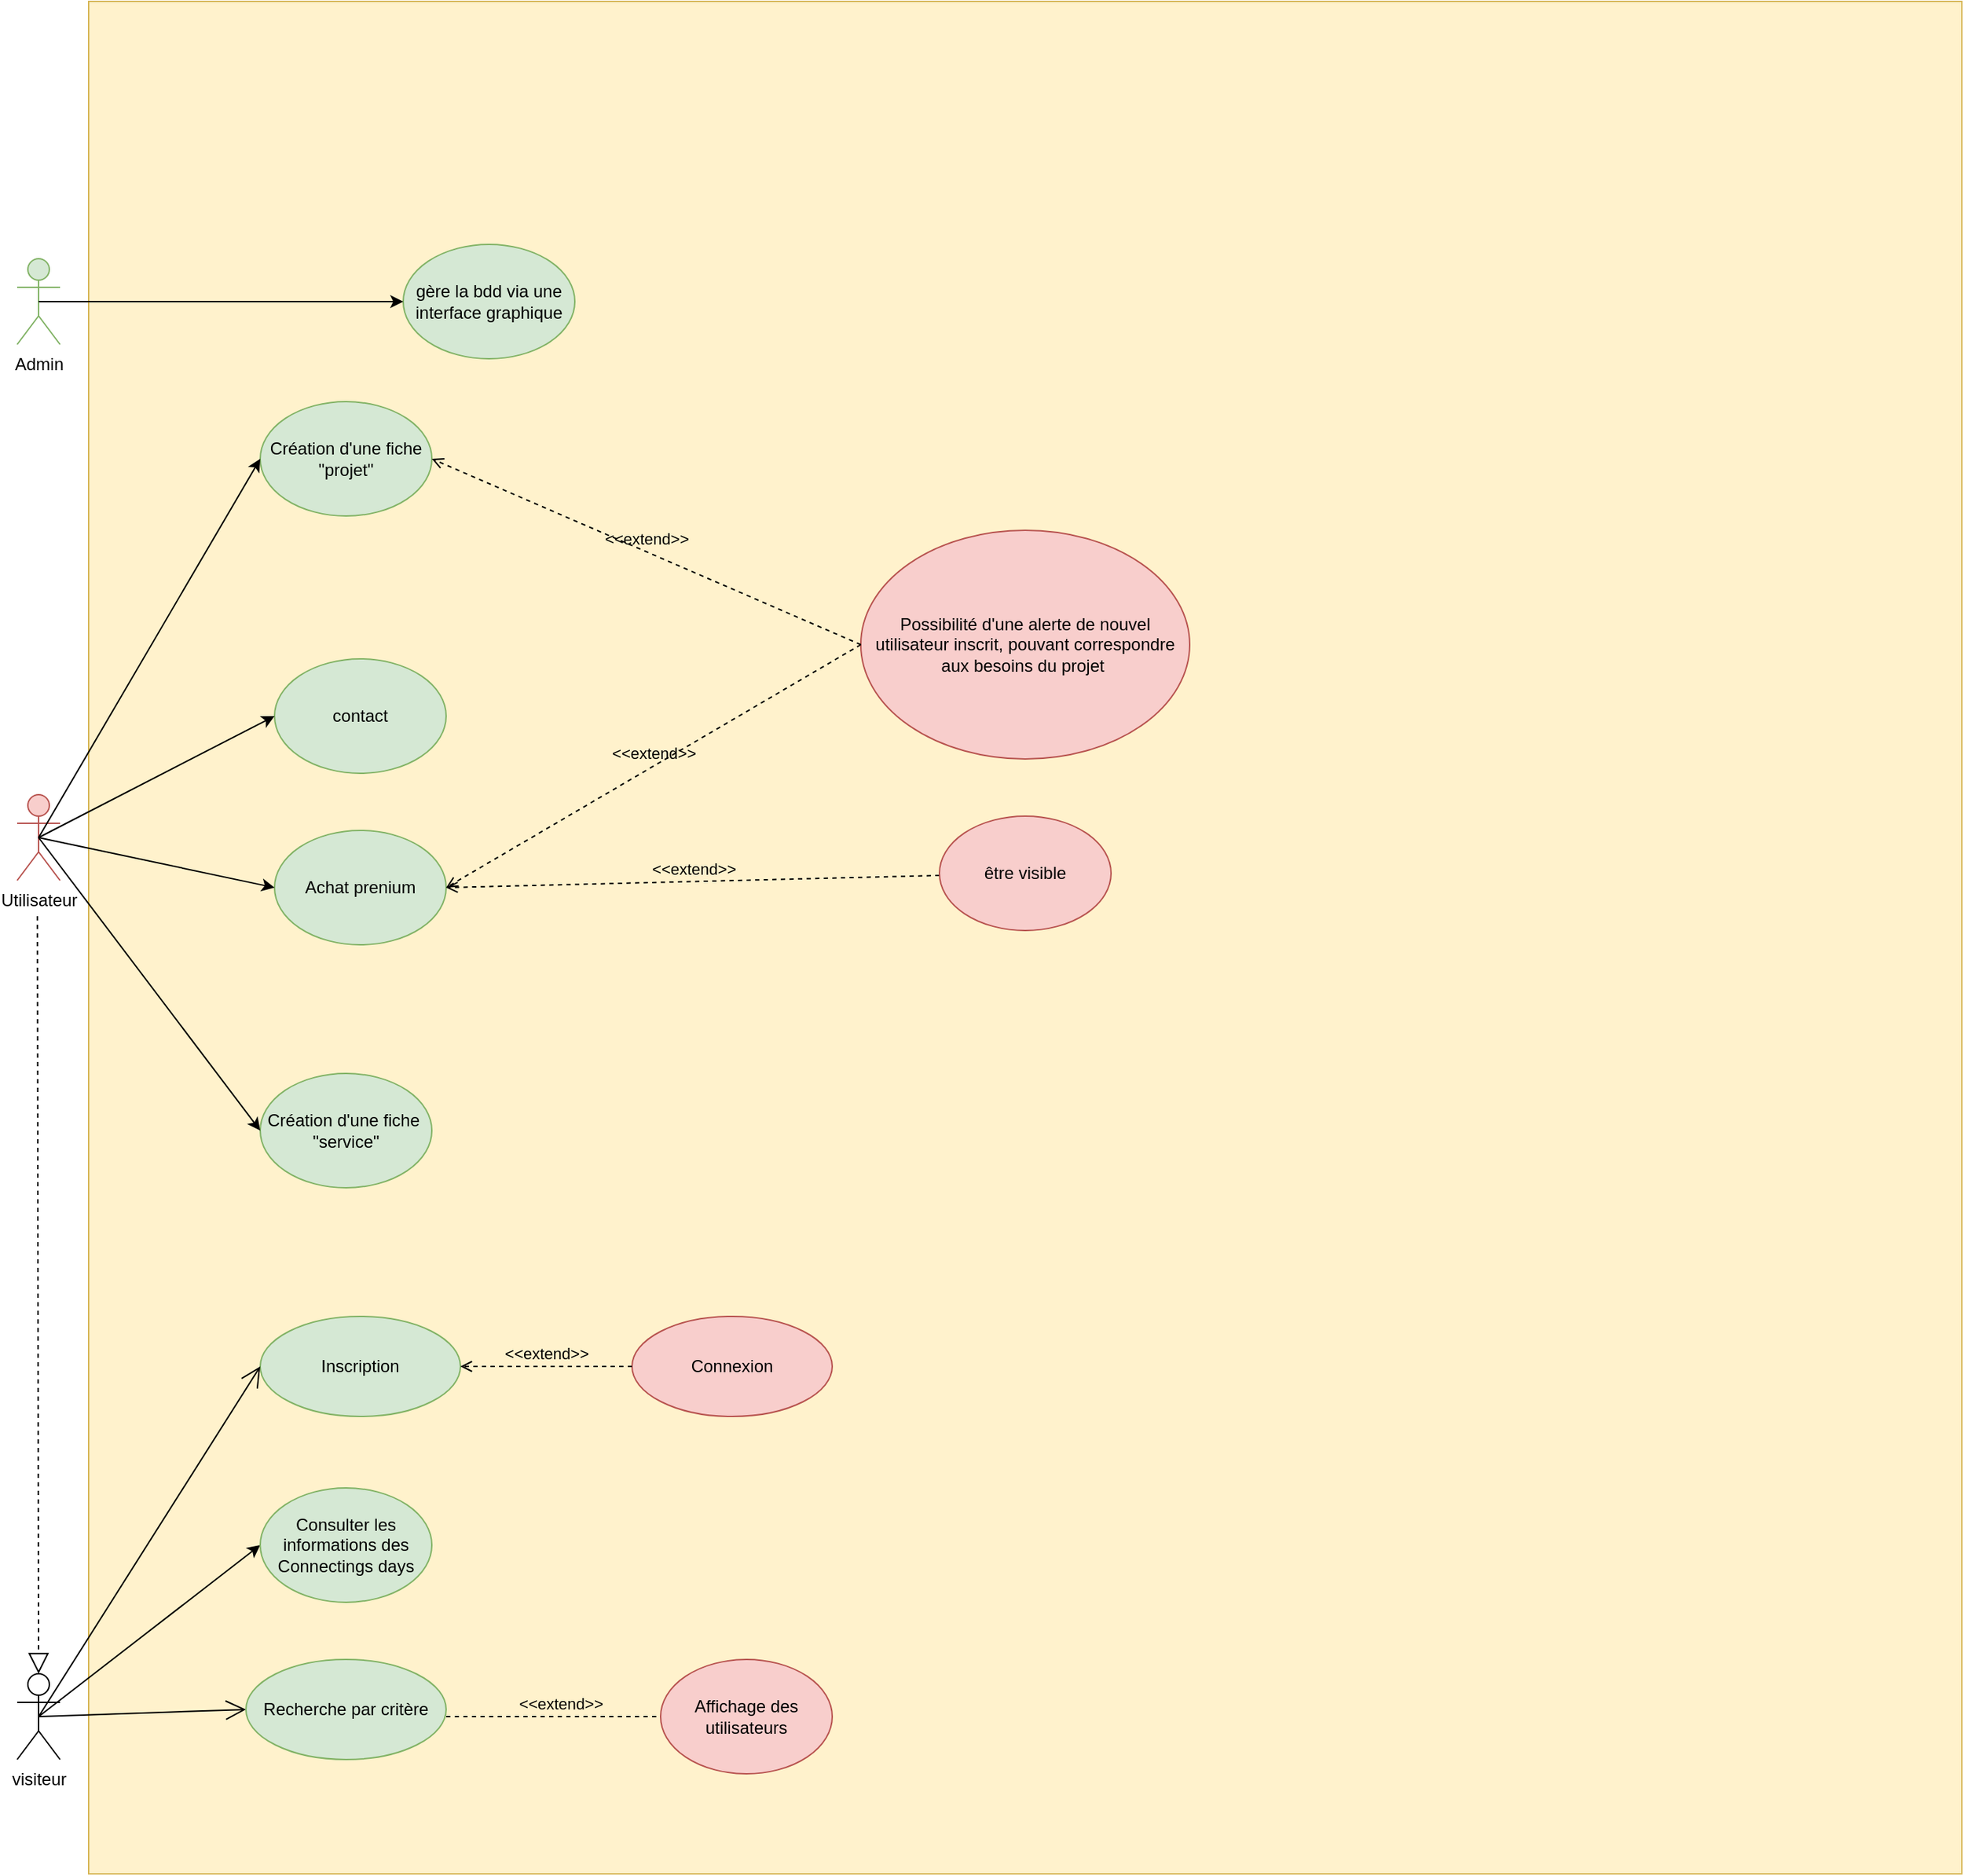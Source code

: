 <mxfile version="14.8.0" type="github">
  <diagram id="QEZS7bucPEMeShe7DZa2" name="Page-1">
    <mxGraphModel dx="1692" dy="2202" grid="1" gridSize="10" guides="1" tooltips="1" connect="1" arrows="1" fold="1" page="1" pageScale="1" pageWidth="850" pageHeight="1100" math="0" shadow="0">
      <root>
        <mxCell id="0" />
        <mxCell id="1" parent="0" />
        <mxCell id="nZTqsQucaVytUGo2wCWi-13" value="" style="whiteSpace=wrap;html=1;aspect=fixed;fillColor=#fff2cc;strokeColor=#d6b656;" parent="1" vertex="1">
          <mxGeometry x="80" y="-80" width="1310" height="1310" as="geometry" />
        </mxCell>
        <mxCell id="nZTqsQucaVytUGo2wCWi-1" value="Admin" style="shape=umlActor;verticalLabelPosition=bottom;verticalAlign=top;html=1;fillColor=#d5e8d4;strokeColor=#82b366;" parent="1" vertex="1">
          <mxGeometry x="30" y="100" width="30" height="60" as="geometry" />
        </mxCell>
        <mxCell id="nZTqsQucaVytUGo2wCWi-3" value="Utilisateur" style="shape=umlActor;verticalLabelPosition=bottom;verticalAlign=top;html=1;fillColor=#f8cecc;strokeColor=#b85450;" parent="1" vertex="1">
          <mxGeometry x="30" y="475" width="30" height="60" as="geometry" />
        </mxCell>
        <mxCell id="nZTqsQucaVytUGo2wCWi-8" value="" style="endArrow=open;endFill=1;endSize=12;html=1;exitX=0.5;exitY=0.5;exitDx=0;exitDy=0;exitPerimeter=0;entryX=0;entryY=0.5;entryDx=0;entryDy=0;" parent="1" source="nZTqsQucaVytUGo2wCWi-28" target="nZTqsQucaVytUGo2wCWi-30" edge="1">
          <mxGeometry width="160" relative="1" as="geometry">
            <mxPoint x="340" y="380" as="sourcePoint" />
            <mxPoint x="210.063" y="508.512" as="targetPoint" />
          </mxGeometry>
        </mxCell>
        <mxCell id="nZTqsQucaVytUGo2wCWi-9" value="Inscription" style="ellipse;whiteSpace=wrap;html=1;fillColor=#d5e8d4;strokeColor=#82b366;" parent="1" vertex="1">
          <mxGeometry x="200" y="840" width="140" height="70" as="geometry" />
        </mxCell>
        <mxCell id="nZTqsQucaVytUGo2wCWi-10" value="Connexion" style="ellipse;whiteSpace=wrap;html=1;fillColor=#f8cecc;strokeColor=#b85450;" parent="1" vertex="1">
          <mxGeometry x="460" y="840" width="140" height="70" as="geometry" />
        </mxCell>
        <mxCell id="nZTqsQucaVytUGo2wCWi-11" value="" style="endArrow=open;endFill=1;endSize=12;html=1;entryX=0;entryY=0.5;entryDx=0;entryDy=0;exitX=0.5;exitY=0.5;exitDx=0;exitDy=0;exitPerimeter=0;" parent="1" source="nZTqsQucaVytUGo2wCWi-28" target="nZTqsQucaVytUGo2wCWi-9" edge="1">
          <mxGeometry width="160" relative="1" as="geometry">
            <mxPoint x="125" y="509" as="sourcePoint" />
            <mxPoint x="500" y="480" as="targetPoint" />
          </mxGeometry>
        </mxCell>
        <mxCell id="nZTqsQucaVytUGo2wCWi-12" value="&amp;lt;&amp;lt;extend&amp;gt;&amp;gt;" style="html=1;verticalAlign=bottom;labelBackgroundColor=none;endArrow=open;endFill=0;dashed=1;entryX=1;entryY=0.5;entryDx=0;entryDy=0;exitX=0;exitY=0.5;exitDx=0;exitDy=0;" parent="1" source="nZTqsQucaVytUGo2wCWi-10" target="nZTqsQucaVytUGo2wCWi-9" edge="1">
          <mxGeometry width="160" relative="1" as="geometry">
            <mxPoint x="410" y="500" as="sourcePoint" />
            <mxPoint x="560" y="430" as="targetPoint" />
          </mxGeometry>
        </mxCell>
        <mxCell id="nZTqsQucaVytUGo2wCWi-17" value="Achat prenium" style="ellipse;whiteSpace=wrap;html=1;fillColor=#d5e8d4;strokeColor=#82b366;" parent="1" vertex="1">
          <mxGeometry x="210" y="500" width="120" height="80" as="geometry" />
        </mxCell>
        <mxCell id="nZTqsQucaVytUGo2wCWi-18" value="&amp;lt;&amp;lt;extend&amp;gt;&amp;gt;" style="html=1;verticalAlign=bottom;labelBackgroundColor=none;endArrow=open;endFill=0;dashed=1;entryX=1;entryY=0.5;entryDx=0;entryDy=0;" parent="1" source="nZTqsQucaVytUGo2wCWi-19" target="nZTqsQucaVytUGo2wCWi-17" edge="1">
          <mxGeometry width="160" relative="1" as="geometry">
            <mxPoint x="930" y="614" as="sourcePoint" />
            <mxPoint x="830" y="614.17" as="targetPoint" />
          </mxGeometry>
        </mxCell>
        <mxCell id="nZTqsQucaVytUGo2wCWi-19" value="être visible" style="ellipse;whiteSpace=wrap;html=1;fillColor=#f8cecc;strokeColor=#b85450;" parent="1" vertex="1">
          <mxGeometry x="675" y="490" width="120" height="80" as="geometry" />
        </mxCell>
        <mxCell id="nZTqsQucaVytUGo2wCWi-22" value="gère la bdd via une interface graphique" style="ellipse;whiteSpace=wrap;html=1;fillColor=#d5e8d4;strokeColor=#82b366;" parent="1" vertex="1">
          <mxGeometry x="300" y="90" width="120" height="80" as="geometry" />
        </mxCell>
        <mxCell id="nZTqsQucaVytUGo2wCWi-23" value="" style="endArrow=classic;html=1;exitX=0.5;exitY=0.5;exitDx=0;exitDy=0;exitPerimeter=0;entryX=0;entryY=0.5;entryDx=0;entryDy=0;" parent="1" source="nZTqsQucaVytUGo2wCWi-1" target="nZTqsQucaVytUGo2wCWi-22" edge="1">
          <mxGeometry width="50" height="50" relative="1" as="geometry">
            <mxPoint x="450" y="440" as="sourcePoint" />
            <mxPoint x="500" y="390" as="targetPoint" />
          </mxGeometry>
        </mxCell>
        <mxCell id="nZTqsQucaVytUGo2wCWi-25" value="contact" style="ellipse;whiteSpace=wrap;html=1;fillColor=#d5e8d4;strokeColor=#82b366;" parent="1" vertex="1">
          <mxGeometry x="210" y="380" width="120" height="80" as="geometry" />
        </mxCell>
        <mxCell id="nZTqsQucaVytUGo2wCWi-27" value="" style="endArrow=classic;html=1;exitX=0.5;exitY=0.5;exitDx=0;exitDy=0;exitPerimeter=0;entryX=0;entryY=0.5;entryDx=0;entryDy=0;" parent="1" source="nZTqsQucaVytUGo2wCWi-28" target="nZTqsQucaVytUGo2wCWi-31" edge="1">
          <mxGeometry width="50" height="50" relative="1" as="geometry">
            <mxPoint x="450" y="560" as="sourcePoint" />
            <mxPoint x="220" y="410" as="targetPoint" />
          </mxGeometry>
        </mxCell>
        <mxCell id="nZTqsQucaVytUGo2wCWi-28" value="visiteur&lt;br&gt;" style="shape=umlActor;verticalLabelPosition=bottom;verticalAlign=top;html=1;outlineConnect=0;" parent="1" vertex="1">
          <mxGeometry x="30" y="1090" width="30" height="60" as="geometry" />
        </mxCell>
        <mxCell id="nZTqsQucaVytUGo2wCWi-30" value="Recherche par critère" style="ellipse;whiteSpace=wrap;html=1;fillColor=#d5e8d4;strokeColor=#82b366;" parent="1" vertex="1">
          <mxGeometry x="190" y="1080" width="140" height="70" as="geometry" />
        </mxCell>
        <mxCell id="nZTqsQucaVytUGo2wCWi-31" value="Consulter les informations des Connectings days" style="ellipse;whiteSpace=wrap;html=1;fillColor=#d5e8d4;strokeColor=#82b366;" parent="1" vertex="1">
          <mxGeometry x="200" y="960" width="120" height="80" as="geometry" />
        </mxCell>
        <mxCell id="nZTqsQucaVytUGo2wCWi-32" value="" style="endArrow=block;dashed=1;endFill=0;endSize=12;html=1;exitX=0.5;exitY=0.5;exitDx=0;exitDy=0;exitPerimeter=0;entryX=0.5;entryY=0;entryDx=0;entryDy=0;entryPerimeter=0;" parent="1" target="nZTqsQucaVytUGo2wCWi-28" edge="1">
          <mxGeometry width="160" relative="1" as="geometry">
            <mxPoint x="44.17" y="560" as="sourcePoint" />
            <mxPoint x="44.17" y="985" as="targetPoint" />
          </mxGeometry>
        </mxCell>
        <mxCell id="nZTqsQucaVytUGo2wCWi-33" value="" style="endArrow=classic;html=1;exitX=0.5;exitY=0.5;exitDx=0;exitDy=0;exitPerimeter=0;entryX=0;entryY=0.5;entryDx=0;entryDy=0;" parent="1" source="nZTqsQucaVytUGo2wCWi-3" target="nZTqsQucaVytUGo2wCWi-25" edge="1">
          <mxGeometry width="50" height="50" relative="1" as="geometry">
            <mxPoint x="450" y="430" as="sourcePoint" />
            <mxPoint x="500" y="380" as="targetPoint" />
          </mxGeometry>
        </mxCell>
        <mxCell id="nZTqsQucaVytUGo2wCWi-34" value="" style="endArrow=classic;html=1;exitX=0.5;exitY=0.5;exitDx=0;exitDy=0;exitPerimeter=0;entryX=0;entryY=0.5;entryDx=0;entryDy=0;" parent="1" source="nZTqsQucaVytUGo2wCWi-3" target="nZTqsQucaVytUGo2wCWi-17" edge="1">
          <mxGeometry width="50" height="50" relative="1" as="geometry">
            <mxPoint x="450" y="430" as="sourcePoint" />
            <mxPoint x="500" y="380" as="targetPoint" />
          </mxGeometry>
        </mxCell>
        <mxCell id="nZTqsQucaVytUGo2wCWi-35" value="Création d&#39;une fiche &quot;projet&quot;" style="ellipse;whiteSpace=wrap;html=1;fillColor=#d5e8d4;strokeColor=#82b366;" parent="1" vertex="1">
          <mxGeometry x="200" y="200" width="120" height="80" as="geometry" />
        </mxCell>
        <mxCell id="nZTqsQucaVytUGo2wCWi-36" value="" style="endArrow=classic;html=1;exitX=0.5;exitY=0.5;exitDx=0;exitDy=0;exitPerimeter=0;entryX=0;entryY=0.5;entryDx=0;entryDy=0;" parent="1" source="nZTqsQucaVytUGo2wCWi-3" target="nZTqsQucaVytUGo2wCWi-35" edge="1">
          <mxGeometry width="50" height="50" relative="1" as="geometry">
            <mxPoint x="450" y="550" as="sourcePoint" />
            <mxPoint x="500" y="500" as="targetPoint" />
          </mxGeometry>
        </mxCell>
        <mxCell id="nZTqsQucaVytUGo2wCWi-37" value="Possibilité d&#39;une alerte de nouvel utilisateur inscrit, pouvant correspondre aux besoins du projet&amp;nbsp;" style="ellipse;whiteSpace=wrap;html=1;fillColor=#f8cecc;strokeColor=#b85450;" parent="1" vertex="1">
          <mxGeometry x="620" y="290" width="230" height="160" as="geometry" />
        </mxCell>
        <mxCell id="nZTqsQucaVytUGo2wCWi-38" value="&amp;lt;&amp;lt;extend&amp;gt;&amp;gt;" style="html=1;verticalAlign=bottom;labelBackgroundColor=none;endArrow=open;endFill=0;dashed=1;entryX=1;entryY=0.5;entryDx=0;entryDy=0;exitX=0;exitY=0.5;exitDx=0;exitDy=0;" parent="1" source="nZTqsQucaVytUGo2wCWi-37" target="nZTqsQucaVytUGo2wCWi-17" edge="1">
          <mxGeometry width="160" relative="1" as="geometry">
            <mxPoint x="450" y="458.33" as="sourcePoint" />
            <mxPoint x="610" y="458.33" as="targetPoint" />
          </mxGeometry>
        </mxCell>
        <mxCell id="nZTqsQucaVytUGo2wCWi-40" value="&amp;lt;&amp;lt;extend&amp;gt;&amp;gt;" style="html=1;verticalAlign=bottom;labelBackgroundColor=none;endArrow=open;endFill=0;dashed=1;entryX=1;entryY=0.5;entryDx=0;entryDy=0;exitX=0;exitY=0.5;exitDx=0;exitDy=0;" parent="1" source="nZTqsQucaVytUGo2wCWi-37" target="nZTqsQucaVytUGo2wCWi-35" edge="1">
          <mxGeometry width="160" relative="1" as="geometry">
            <mxPoint x="440" y="330" as="sourcePoint" />
            <mxPoint x="610" y="330" as="targetPoint" />
          </mxGeometry>
        </mxCell>
        <mxCell id="nZTqsQucaVytUGo2wCWi-41" value="Création d&#39;une fiche&amp;nbsp;&lt;br&gt;&quot;service&quot;" style="ellipse;whiteSpace=wrap;html=1;fillColor=#d5e8d4;strokeColor=#82b366;" parent="1" vertex="1">
          <mxGeometry x="200" y="670" width="120" height="80" as="geometry" />
        </mxCell>
        <mxCell id="nZTqsQucaVytUGo2wCWi-42" value="" style="endArrow=classic;html=1;exitX=0.5;exitY=0.5;exitDx=0;exitDy=0;exitPerimeter=0;entryX=0;entryY=0.5;entryDx=0;entryDy=0;" parent="1" source="nZTqsQucaVytUGo2wCWi-3" target="nZTqsQucaVytUGo2wCWi-41" edge="1">
          <mxGeometry width="50" height="50" relative="1" as="geometry">
            <mxPoint x="450" y="520" as="sourcePoint" />
            <mxPoint x="500" y="470" as="targetPoint" />
          </mxGeometry>
        </mxCell>
        <mxCell id="ajAB54CR1VQyiP3QOef6-3" value="&amp;lt;&amp;lt;extend&amp;gt;&amp;gt;" style="html=1;verticalAlign=bottom;labelBackgroundColor=none;endArrow=open;endFill=0;dashed=1;" edge="1" parent="1">
          <mxGeometry width="160" relative="1" as="geometry">
            <mxPoint x="330" y="1120" as="sourcePoint" />
            <mxPoint x="490" y="1120" as="targetPoint" />
          </mxGeometry>
        </mxCell>
        <mxCell id="ajAB54CR1VQyiP3QOef6-4" value="Affichage des utilisateurs" style="ellipse;whiteSpace=wrap;html=1;fillColor=#f8cecc;strokeColor=#b85450;" vertex="1" parent="1">
          <mxGeometry x="480" y="1080" width="120" height="80" as="geometry" />
        </mxCell>
      </root>
    </mxGraphModel>
  </diagram>
</mxfile>
